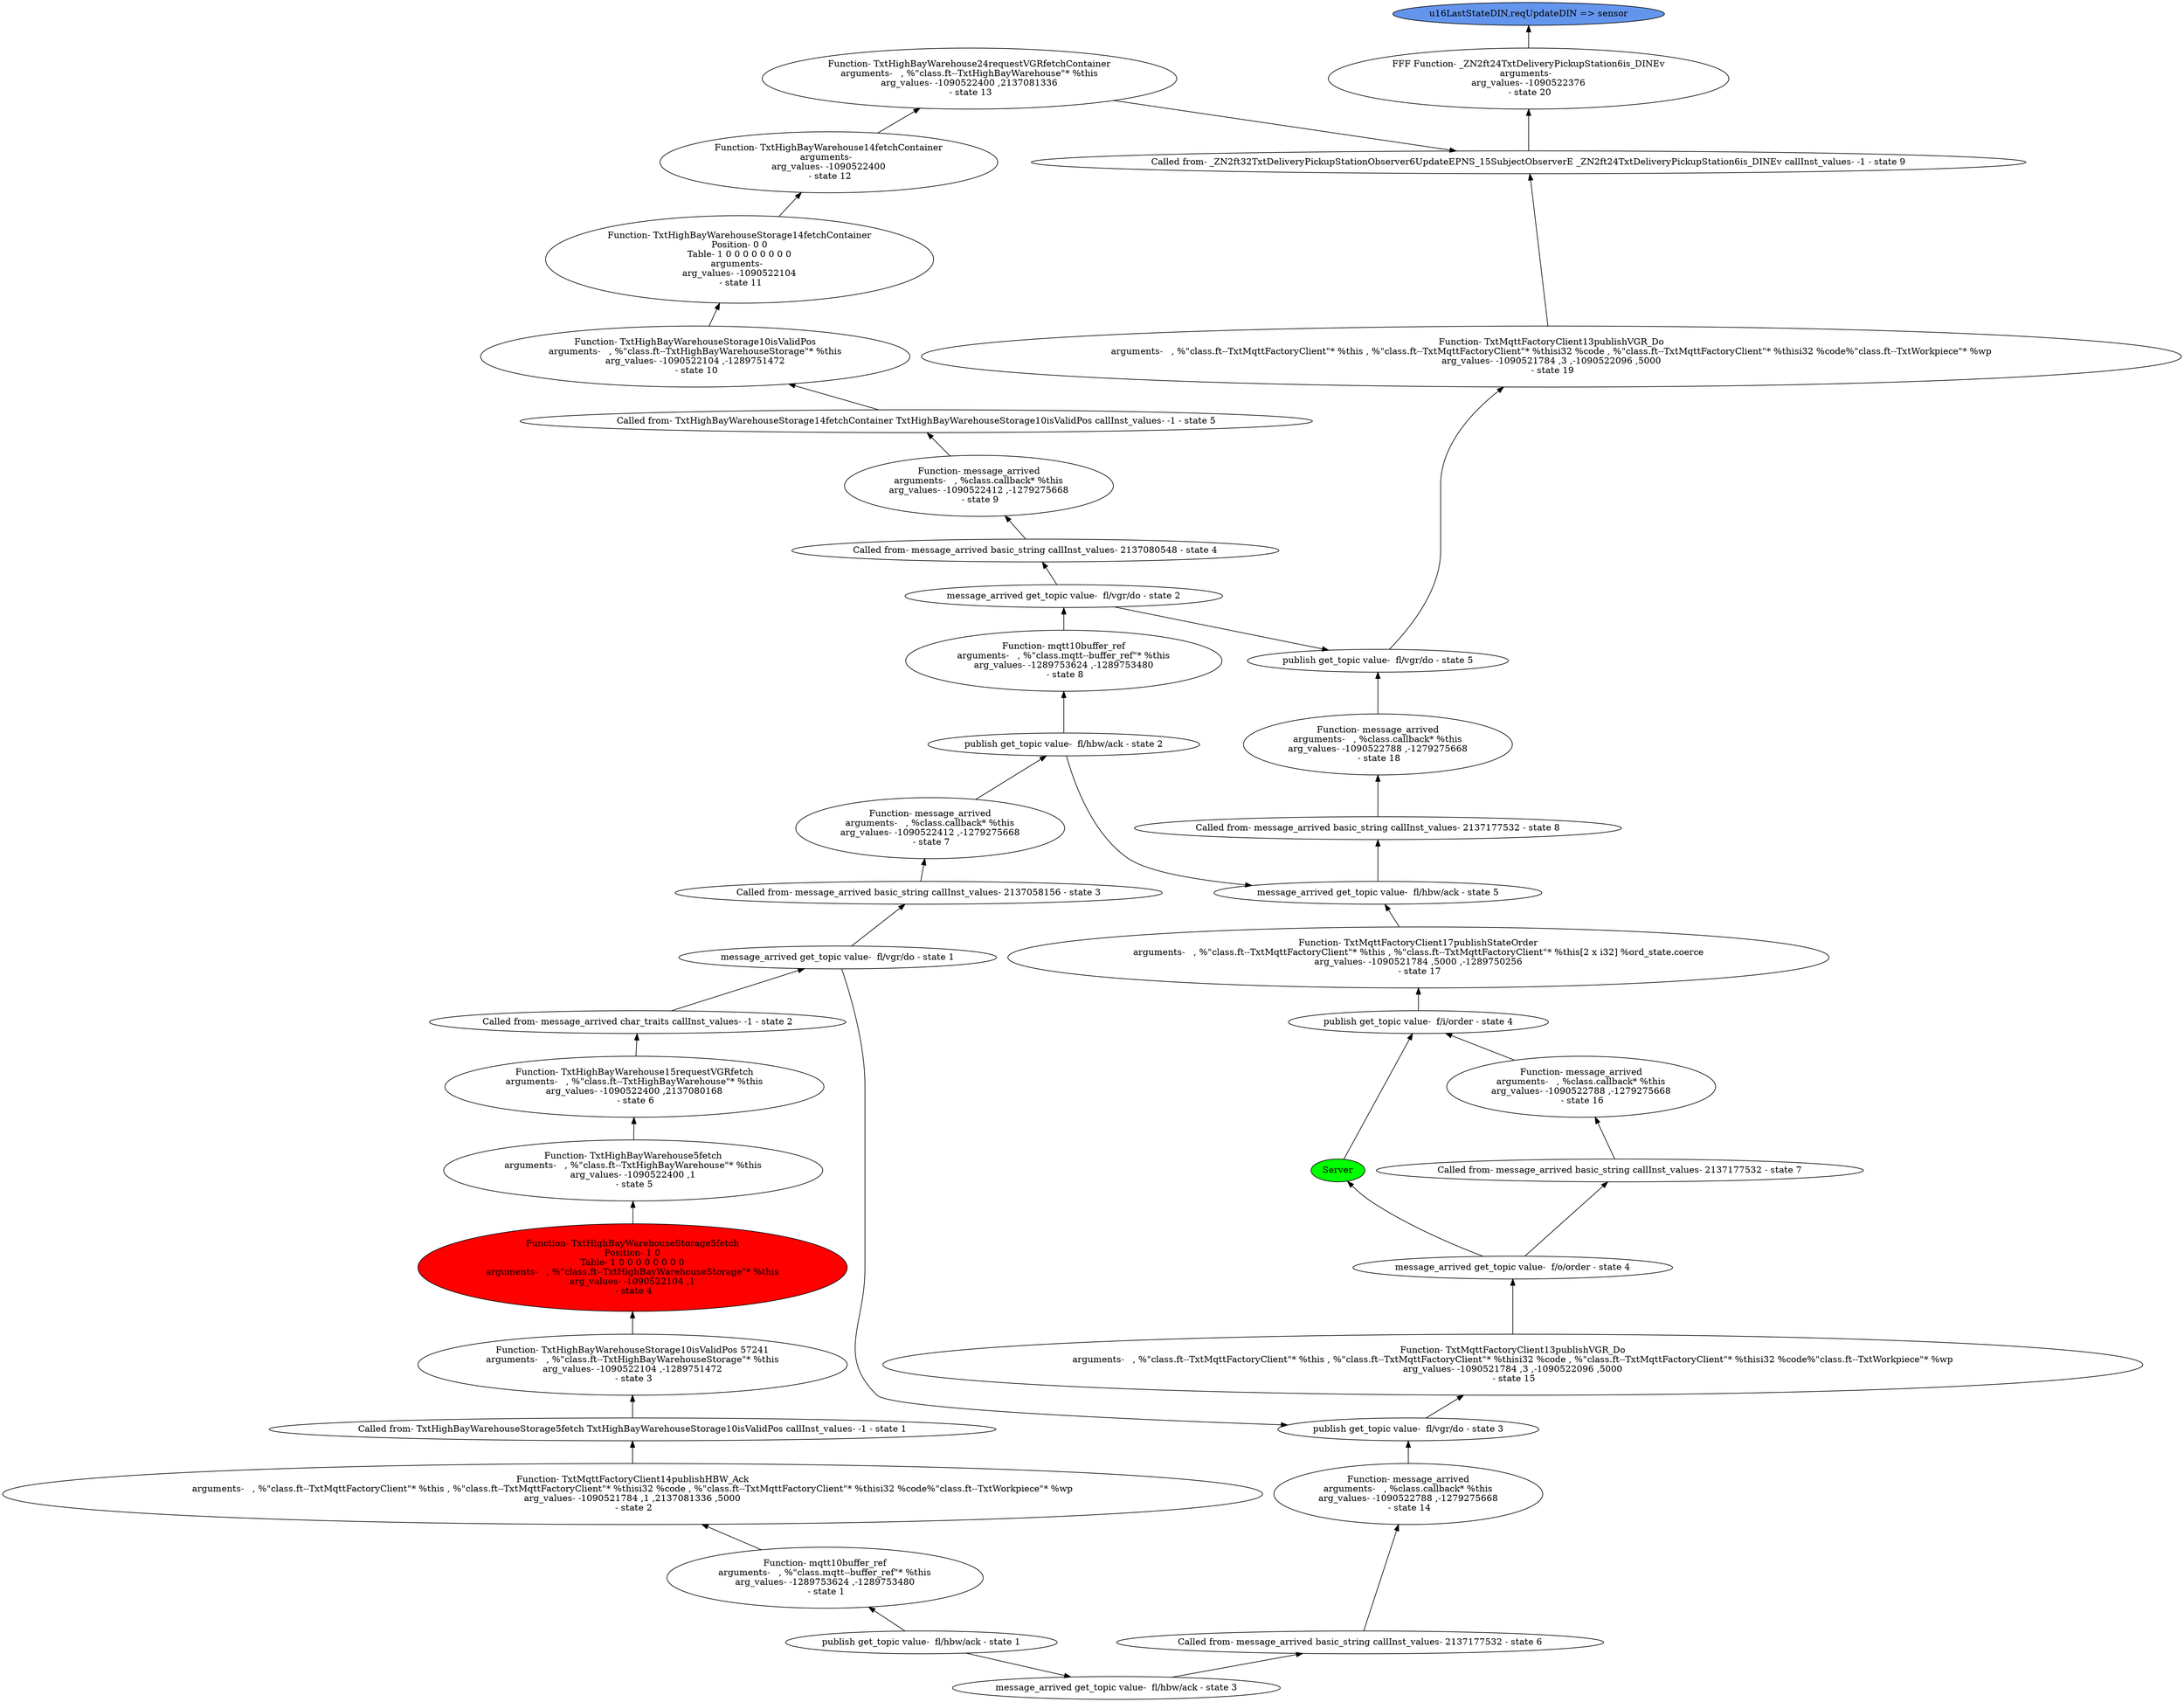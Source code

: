 digraph "graph-0" {
	"publish get_topic value-  fl/hbw/ack - state 1"
	"Function- mqtt10buffer_ref
arguments-   , %\"class.mqtt--buffer_ref\"* %this
arg_values- -1289753624 ,-1289753480
 - state 1"
	"Function- mqtt10buffer_ref
arguments-   , %\"class.mqtt--buffer_ref\"* %this
arg_values- -1289753624 ,-1289753480
 - state 1" -> "publish get_topic value-  fl/hbw/ack - state 1" [dir=back]
	"Function- TxtMqttFactoryClient14publishHBW_Ack
arguments-   , %\"class.ft--TxtMqttFactoryClient\"* %this , %\"class.ft--TxtMqttFactoryClient\"* %thisi32 %code , %\"class.ft--TxtMqttFactoryClient\"* %thisi32 %code%\"class.ft--TxtWorkpiece\"* %wp
arg_values- -1090521784 ,1 ,2137081336 ,5000
 - state 2"
	"Function- TxtMqttFactoryClient14publishHBW_Ack
arguments-   , %\"class.ft--TxtMqttFactoryClient\"* %this , %\"class.ft--TxtMqttFactoryClient\"* %thisi32 %code , %\"class.ft--TxtMqttFactoryClient\"* %thisi32 %code%\"class.ft--TxtWorkpiece\"* %wp
arg_values- -1090521784 ,1 ,2137081336 ,5000
 - state 2" -> "Function- mqtt10buffer_ref
arguments-   , %\"class.mqtt--buffer_ref\"* %this
arg_values- -1289753624 ,-1289753480
 - state 1" [dir=back]
	"Called from- TxtHighBayWarehouseStorage5fetch TxtHighBayWarehouseStorage10isValidPos callInst_values- -1 - state 1"
	"Called from- TxtHighBayWarehouseStorage5fetch TxtHighBayWarehouseStorage10isValidPos callInst_values- -1 - state 1" -> "Function- TxtMqttFactoryClient14publishHBW_Ack
arguments-   , %\"class.ft--TxtMqttFactoryClient\"* %this , %\"class.ft--TxtMqttFactoryClient\"* %thisi32 %code , %\"class.ft--TxtMqttFactoryClient\"* %thisi32 %code%\"class.ft--TxtWorkpiece\"* %wp
arg_values- -1090521784 ,1 ,2137081336 ,5000
 - state 2" [dir=back]
	"Function- TxtHighBayWarehouseStorage10isValidPos 57241
arguments-   , %\"class.ft--TxtHighBayWarehouseStorage\"* %this
arg_values- -1090522104 ,-1289751472
 - state 3"
	"Function- TxtHighBayWarehouseStorage10isValidPos 57241
arguments-   , %\"class.ft--TxtHighBayWarehouseStorage\"* %this
arg_values- -1090522104 ,-1289751472
 - state 3" -> "Called from- TxtHighBayWarehouseStorage5fetch TxtHighBayWarehouseStorage10isValidPos callInst_values- -1 - state 1" [dir=back]
	"Function- TxtHighBayWarehouseStorage5fetch
Position- 1 0
Table- 1 0 0 0 0 0 0 0 0
arguments-   , %\"class.ft--TxtHighBayWarehouseStorage\"* %this
arg_values- -1090522104 ,1
 - state 4" [fillcolor=red style=filled]
	"Function- TxtHighBayWarehouseStorage5fetch
Position- 1 0
Table- 1 0 0 0 0 0 0 0 0
arguments-   , %\"class.ft--TxtHighBayWarehouseStorage\"* %this
arg_values- -1090522104 ,1
 - state 4" -> "Function- TxtHighBayWarehouseStorage10isValidPos 57241
arguments-   , %\"class.ft--TxtHighBayWarehouseStorage\"* %this
arg_values- -1090522104 ,-1289751472
 - state 3" [dir=back]
	"Function- TxtHighBayWarehouse5fetch
arguments-   , %\"class.ft--TxtHighBayWarehouse\"* %this
arg_values- -1090522400 ,1
 - state 5"
	"Function- TxtHighBayWarehouse5fetch
arguments-   , %\"class.ft--TxtHighBayWarehouse\"* %this
arg_values- -1090522400 ,1
 - state 5" -> "Function- TxtHighBayWarehouseStorage5fetch
Position- 1 0
Table- 1 0 0 0 0 0 0 0 0
arguments-   , %\"class.ft--TxtHighBayWarehouseStorage\"* %this
arg_values- -1090522104 ,1
 - state 4" [dir=back]
	"Function- TxtHighBayWarehouse15requestVGRfetch
arguments-   , %\"class.ft--TxtHighBayWarehouse\"* %this
arg_values- -1090522400 ,2137080168
 - state 6"
	"Function- TxtHighBayWarehouse15requestVGRfetch
arguments-   , %\"class.ft--TxtHighBayWarehouse\"* %this
arg_values- -1090522400 ,2137080168
 - state 6" -> "Function- TxtHighBayWarehouse5fetch
arguments-   , %\"class.ft--TxtHighBayWarehouse\"* %this
arg_values- -1090522400 ,1
 - state 5" [dir=back]
	"Called from- message_arrived char_traits callInst_values- -1 - state 2"
	"Called from- message_arrived char_traits callInst_values- -1 - state 2" -> "Function- TxtHighBayWarehouse15requestVGRfetch
arguments-   , %\"class.ft--TxtHighBayWarehouse\"* %this
arg_values- -1090522400 ,2137080168
 - state 6" [dir=back]
	"message_arrived get_topic value-  fl/vgr/do - state 1"
	"message_arrived get_topic value-  fl/vgr/do - state 1" -> "Called from- message_arrived char_traits callInst_values- -1 - state 2" [dir=back]
	"Called from- message_arrived basic_string callInst_values- 2137058156 - state 3"
	"Called from- message_arrived basic_string callInst_values- 2137058156 - state 3" -> "message_arrived get_topic value-  fl/vgr/do - state 1" [dir=back]
	"Function- message_arrived
arguments-   , %class.callback* %this
arg_values- -1090522412 ,-1279275668
 - state 7"
	"Function- message_arrived
arguments-   , %class.callback* %this
arg_values- -1090522412 ,-1279275668
 - state 7" -> "Called from- message_arrived basic_string callInst_values- 2137058156 - state 3" [dir=back]
	"publish get_topic value-  fl/hbw/ack - state 2"
	"publish get_topic value-  fl/hbw/ack - state 2" -> "Function- message_arrived
arguments-   , %class.callback* %this
arg_values- -1090522412 ,-1279275668
 - state 7" [dir=back]
	"Function- mqtt10buffer_ref
arguments-   , %\"class.mqtt--buffer_ref\"* %this
arg_values- -1289753624 ,-1289753480
 - state 8"
	"Function- mqtt10buffer_ref
arguments-   , %\"class.mqtt--buffer_ref\"* %this
arg_values- -1289753624 ,-1289753480
 - state 8" -> "publish get_topic value-  fl/hbw/ack - state 2" [dir=back]
	"message_arrived get_topic value-  fl/vgr/do - state 2"
	"message_arrived get_topic value-  fl/vgr/do - state 2" -> "Function- mqtt10buffer_ref
arguments-   , %\"class.mqtt--buffer_ref\"* %this
arg_values- -1289753624 ,-1289753480
 - state 8" [dir=back]
	"Called from- message_arrived basic_string callInst_values- 2137080548 - state 4"
	"Called from- message_arrived basic_string callInst_values- 2137080548 - state 4" -> "message_arrived get_topic value-  fl/vgr/do - state 2" [dir=back]
	"Function- message_arrived
arguments-   , %class.callback* %this
arg_values- -1090522412 ,-1279275668
 - state 9"
	"Function- message_arrived
arguments-   , %class.callback* %this
arg_values- -1090522412 ,-1279275668
 - state 9" -> "Called from- message_arrived basic_string callInst_values- 2137080548 - state 4" [dir=back]
	"Called from- TxtHighBayWarehouseStorage14fetchContainer TxtHighBayWarehouseStorage10isValidPos callInst_values- -1 - state 5"
	"Called from- TxtHighBayWarehouseStorage14fetchContainer TxtHighBayWarehouseStorage10isValidPos callInst_values- -1 - state 5" -> "Function- message_arrived
arguments-   , %class.callback* %this
arg_values- -1090522412 ,-1279275668
 - state 9" [dir=back]
	"Function- TxtHighBayWarehouseStorage10isValidPos
arguments-   , %\"class.ft--TxtHighBayWarehouseStorage\"* %this
arg_values- -1090522104 ,-1289751472
 - state 10"
	"Function- TxtHighBayWarehouseStorage10isValidPos
arguments-   , %\"class.ft--TxtHighBayWarehouseStorage\"* %this
arg_values- -1090522104 ,-1289751472
 - state 10" -> "Called from- TxtHighBayWarehouseStorage14fetchContainer TxtHighBayWarehouseStorage10isValidPos callInst_values- -1 - state 5" [dir=back]
	"Function- TxtHighBayWarehouseStorage14fetchContainer
Position- 0 0
Table- 1 0 0 0 0 0 0 0 0
arguments-  
arg_values- -1090522104
 - state 11"
	"Function- TxtHighBayWarehouseStorage14fetchContainer
Position- 0 0
Table- 1 0 0 0 0 0 0 0 0
arguments-  
arg_values- -1090522104
 - state 11" -> "Function- TxtHighBayWarehouseStorage10isValidPos
arguments-   , %\"class.ft--TxtHighBayWarehouseStorage\"* %this
arg_values- -1090522104 ,-1289751472
 - state 10" [dir=back]
	"Function- TxtHighBayWarehouse14fetchContainer
arguments-  
arg_values- -1090522400
 - state 12"
	"Function- TxtHighBayWarehouse14fetchContainer
arguments-  
arg_values- -1090522400
 - state 12" -> "Function- TxtHighBayWarehouseStorage14fetchContainer
Position- 0 0
Table- 1 0 0 0 0 0 0 0 0
arguments-  
arg_values- -1090522104
 - state 11" [dir=back]
	"Function- TxtHighBayWarehouse24requestVGRfetchContainer
arguments-   , %\"class.ft--TxtHighBayWarehouse\"* %this
arg_values- -1090522400 ,2137081336
 - state 13"
	"Function- TxtHighBayWarehouse24requestVGRfetchContainer
arguments-   , %\"class.ft--TxtHighBayWarehouse\"* %this
arg_values- -1090522400 ,2137081336
 - state 13" -> "Function- TxtHighBayWarehouse14fetchContainer
arguments-  
arg_values- -1090522400
 - state 12" [dir=back]
	"message_arrived get_topic value-  fl/hbw/ack - state 3"
	"publish get_topic value-  fl/hbw/ack - state 1" -> "message_arrived get_topic value-  fl/hbw/ack - state 3"
	"Called from- message_arrived basic_string callInst_values- 2137177532 - state 6"
	"Called from- message_arrived basic_string callInst_values- 2137177532 - state 6" -> "message_arrived get_topic value-  fl/hbw/ack - state 3" [dir=back]
	"Function- message_arrived
arguments-   , %class.callback* %this
arg_values- -1090522788 ,-1279275668
 - state 14"
	"Function- message_arrived
arguments-   , %class.callback* %this
arg_values- -1090522788 ,-1279275668
 - state 14" -> "Called from- message_arrived basic_string callInst_values- 2137177532 - state 6" [dir=back]
	"publish get_topic value-  fl/vgr/do - state 3"
	"message_arrived get_topic value-  fl/vgr/do - state 1" -> "publish get_topic value-  fl/vgr/do - state 3"
	"publish get_topic value-  fl/vgr/do - state 3" -> "Function- message_arrived
arguments-   , %class.callback* %this
arg_values- -1090522788 ,-1279275668
 - state 14" [dir=back]
	"Function- TxtMqttFactoryClient13publishVGR_Do
arguments-   , %\"class.ft--TxtMqttFactoryClient\"* %this , %\"class.ft--TxtMqttFactoryClient\"* %thisi32 %code , %\"class.ft--TxtMqttFactoryClient\"* %thisi32 %code%\"class.ft--TxtWorkpiece\"* %wp
arg_values- -1090521784 ,3 ,-1090522096 ,5000
 - state 15"
	"Function- TxtMqttFactoryClient13publishVGR_Do
arguments-   , %\"class.ft--TxtMqttFactoryClient\"* %this , %\"class.ft--TxtMqttFactoryClient\"* %thisi32 %code , %\"class.ft--TxtMqttFactoryClient\"* %thisi32 %code%\"class.ft--TxtWorkpiece\"* %wp
arg_values- -1090521784 ,3 ,-1090522096 ,5000
 - state 15" -> "publish get_topic value-  fl/vgr/do - state 3" [dir=back]
	Server [fillcolor=green style=filled]
	Server -> "message_arrived get_topic value-  f/o/order - state 4" [dir=back]
	"message_arrived get_topic value-  f/o/order - state 4" -> "Function- TxtMqttFactoryClient13publishVGR_Do
arguments-   , %\"class.ft--TxtMqttFactoryClient\"* %this , %\"class.ft--TxtMqttFactoryClient\"* %thisi32 %code , %\"class.ft--TxtMqttFactoryClient\"* %thisi32 %code%\"class.ft--TxtWorkpiece\"* %wp
arg_values- -1090521784 ,3 ,-1090522096 ,5000
 - state 15" [dir=back]
	"Called from- message_arrived basic_string callInst_values- 2137177532 - state 7"
	"Called from- message_arrived basic_string callInst_values- 2137177532 - state 7" -> "message_arrived get_topic value-  f/o/order - state 4" [dir=back]
	"Function- message_arrived
arguments-   , %class.callback* %this
arg_values- -1090522788 ,-1279275668
 - state 16"
	"Function- message_arrived
arguments-   , %class.callback* %this
arg_values- -1090522788 ,-1279275668
 - state 16" -> "Called from- message_arrived basic_string callInst_values- 2137177532 - state 7" [dir=back]
	Server [fillcolor=green style=filled]
	"publish get_topic value-  f/i/order - state 4" -> Server [dir=back]
	"publish get_topic value-  f/i/order - state 4" -> "Function- message_arrived
arguments-   , %class.callback* %this
arg_values- -1090522788 ,-1279275668
 - state 16" [dir=back]
	"Function- TxtMqttFactoryClient17publishStateOrder
arguments-   , %\"class.ft--TxtMqttFactoryClient\"* %this , %\"class.ft--TxtMqttFactoryClient\"* %this[2 x i32] %ord_state.coerce
arg_values- -1090521784 ,5000 ,-1289750256
 - state 17"
	"Function- TxtMqttFactoryClient17publishStateOrder
arguments-   , %\"class.ft--TxtMqttFactoryClient\"* %this , %\"class.ft--TxtMqttFactoryClient\"* %this[2 x i32] %ord_state.coerce
arg_values- -1090521784 ,5000 ,-1289750256
 - state 17" -> "publish get_topic value-  f/i/order - state 4" [dir=back]
	"message_arrived get_topic value-  fl/hbw/ack - state 5"
	"publish get_topic value-  fl/hbw/ack - state 2" -> "message_arrived get_topic value-  fl/hbw/ack - state 5"
	"message_arrived get_topic value-  fl/hbw/ack - state 5" -> "Function- TxtMqttFactoryClient17publishStateOrder
arguments-   , %\"class.ft--TxtMqttFactoryClient\"* %this , %\"class.ft--TxtMqttFactoryClient\"* %this[2 x i32] %ord_state.coerce
arg_values- -1090521784 ,5000 ,-1289750256
 - state 17" [dir=back]
	"Called from- message_arrived basic_string callInst_values- 2137177532 - state 8"
	"Called from- message_arrived basic_string callInst_values- 2137177532 - state 8" -> "message_arrived get_topic value-  fl/hbw/ack - state 5" [dir=back]
	"Function- message_arrived
arguments-   , %class.callback* %this
arg_values- -1090522788 ,-1279275668
 - state 18"
	"Function- message_arrived
arguments-   , %class.callback* %this
arg_values- -1090522788 ,-1279275668
 - state 18" -> "Called from- message_arrived basic_string callInst_values- 2137177532 - state 8" [dir=back]
	"publish get_topic value-  fl/vgr/do - state 5"
	"message_arrived get_topic value-  fl/vgr/do - state 2" -> "publish get_topic value-  fl/vgr/do - state 5"
	"publish get_topic value-  fl/vgr/do - state 5" -> "Function- message_arrived
arguments-   , %class.callback* %this
arg_values- -1090522788 ,-1279275668
 - state 18" [dir=back]
	"Function- TxtMqttFactoryClient13publishVGR_Do
arguments-   , %\"class.ft--TxtMqttFactoryClient\"* %this , %\"class.ft--TxtMqttFactoryClient\"* %thisi32 %code , %\"class.ft--TxtMqttFactoryClient\"* %thisi32 %code%\"class.ft--TxtWorkpiece\"* %wp
arg_values- -1090521784 ,3 ,-1090522096 ,5000
 - state 19"
	"Function- TxtMqttFactoryClient13publishVGR_Do
arguments-   , %\"class.ft--TxtMqttFactoryClient\"* %this , %\"class.ft--TxtMqttFactoryClient\"* %thisi32 %code , %\"class.ft--TxtMqttFactoryClient\"* %thisi32 %code%\"class.ft--TxtWorkpiece\"* %wp
arg_values- -1090521784 ,3 ,-1090522096 ,5000
 - state 19" -> "publish get_topic value-  fl/vgr/do - state 5" [dir=back]
	"Called from- _ZN2ft32TxtDeliveryPickupStationObserver6UpdateEPNS_15SubjectObserverE _ZN2ft24TxtDeliveryPickupStation6is_DINEv callInst_values- -1 - state 9"
	"Function- TxtHighBayWarehouse24requestVGRfetchContainer
arguments-   , %\"class.ft--TxtHighBayWarehouse\"* %this
arg_values- -1090522400 ,2137081336
 - state 13" -> "Called from- _ZN2ft32TxtDeliveryPickupStationObserver6UpdateEPNS_15SubjectObserverE _ZN2ft24TxtDeliveryPickupStation6is_DINEv callInst_values- -1 - state 9"
	"Called from- _ZN2ft32TxtDeliveryPickupStationObserver6UpdateEPNS_15SubjectObserverE _ZN2ft24TxtDeliveryPickupStation6is_DINEv callInst_values- -1 - state 9" -> "Function- TxtMqttFactoryClient13publishVGR_Do
arguments-   , %\"class.ft--TxtMqttFactoryClient\"* %this , %\"class.ft--TxtMqttFactoryClient\"* %thisi32 %code , %\"class.ft--TxtMqttFactoryClient\"* %thisi32 %code%\"class.ft--TxtWorkpiece\"* %wp
arg_values- -1090521784 ,3 ,-1090522096 ,5000
 - state 19" [dir=back]
	"FFF Function- _ZN2ft24TxtDeliveryPickupStation6is_DINEv
arguments-  
arg_values- -1090522376
 - state 20"
	"u16LastStateDIN,reqUpdateDIN => sensor" [fillcolor=cornflowerblue style=filled]
	"u16LastStateDIN,reqUpdateDIN => sensor" -> "FFF Function- _ZN2ft24TxtDeliveryPickupStation6is_DINEv
arguments-  
arg_values- -1090522376
 - state 20" [dir=back]
	"FFF Function- _ZN2ft24TxtDeliveryPickupStation6is_DINEv
arguments-  
arg_values- -1090522376
 - state 20" -> "Called from- _ZN2ft32TxtDeliveryPickupStationObserver6UpdateEPNS_15SubjectObserverE _ZN2ft24TxtDeliveryPickupStation6is_DINEv callInst_values- -1 - state 9" [dir=back]
}
